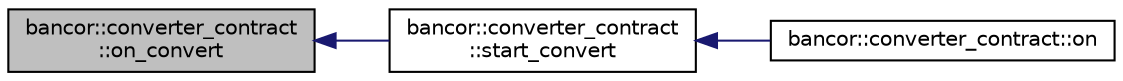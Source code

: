 digraph "bancor::converter_contract::on_convert"
{
  edge [fontname="Helvetica",fontsize="10",labelfontname="Helvetica",labelfontsize="10"];
  node [fontname="Helvetica",fontsize="10",shape=record];
  rankdir="LR";
  Node12 [label="bancor::converter_contract\l::on_convert",height=0.2,width=0.4,color="black", fillcolor="grey75", style="filled", fontcolor="black"];
  Node12 -> Node13 [dir="back",color="midnightblue",fontsize="10",style="solid",fontname="Helvetica"];
  Node13 [label="bancor::converter_contract\l::start_convert",height=0.2,width=0.4,color="black", fillcolor="white", style="filled",URL="$classbancor_1_1converter__contract.html#ab04abf8e1d02393ddbc9b09b5b5a5be1"];
  Node13 -> Node14 [dir="back",color="midnightblue",fontsize="10",style="solid",fontname="Helvetica"];
  Node14 [label="bancor::converter_contract::on",height=0.2,width=0.4,color="black", fillcolor="white", style="filled",URL="$classbancor_1_1converter__contract.html#a9042eadac31dfc5a4133cfbecaefb66e"];
}
